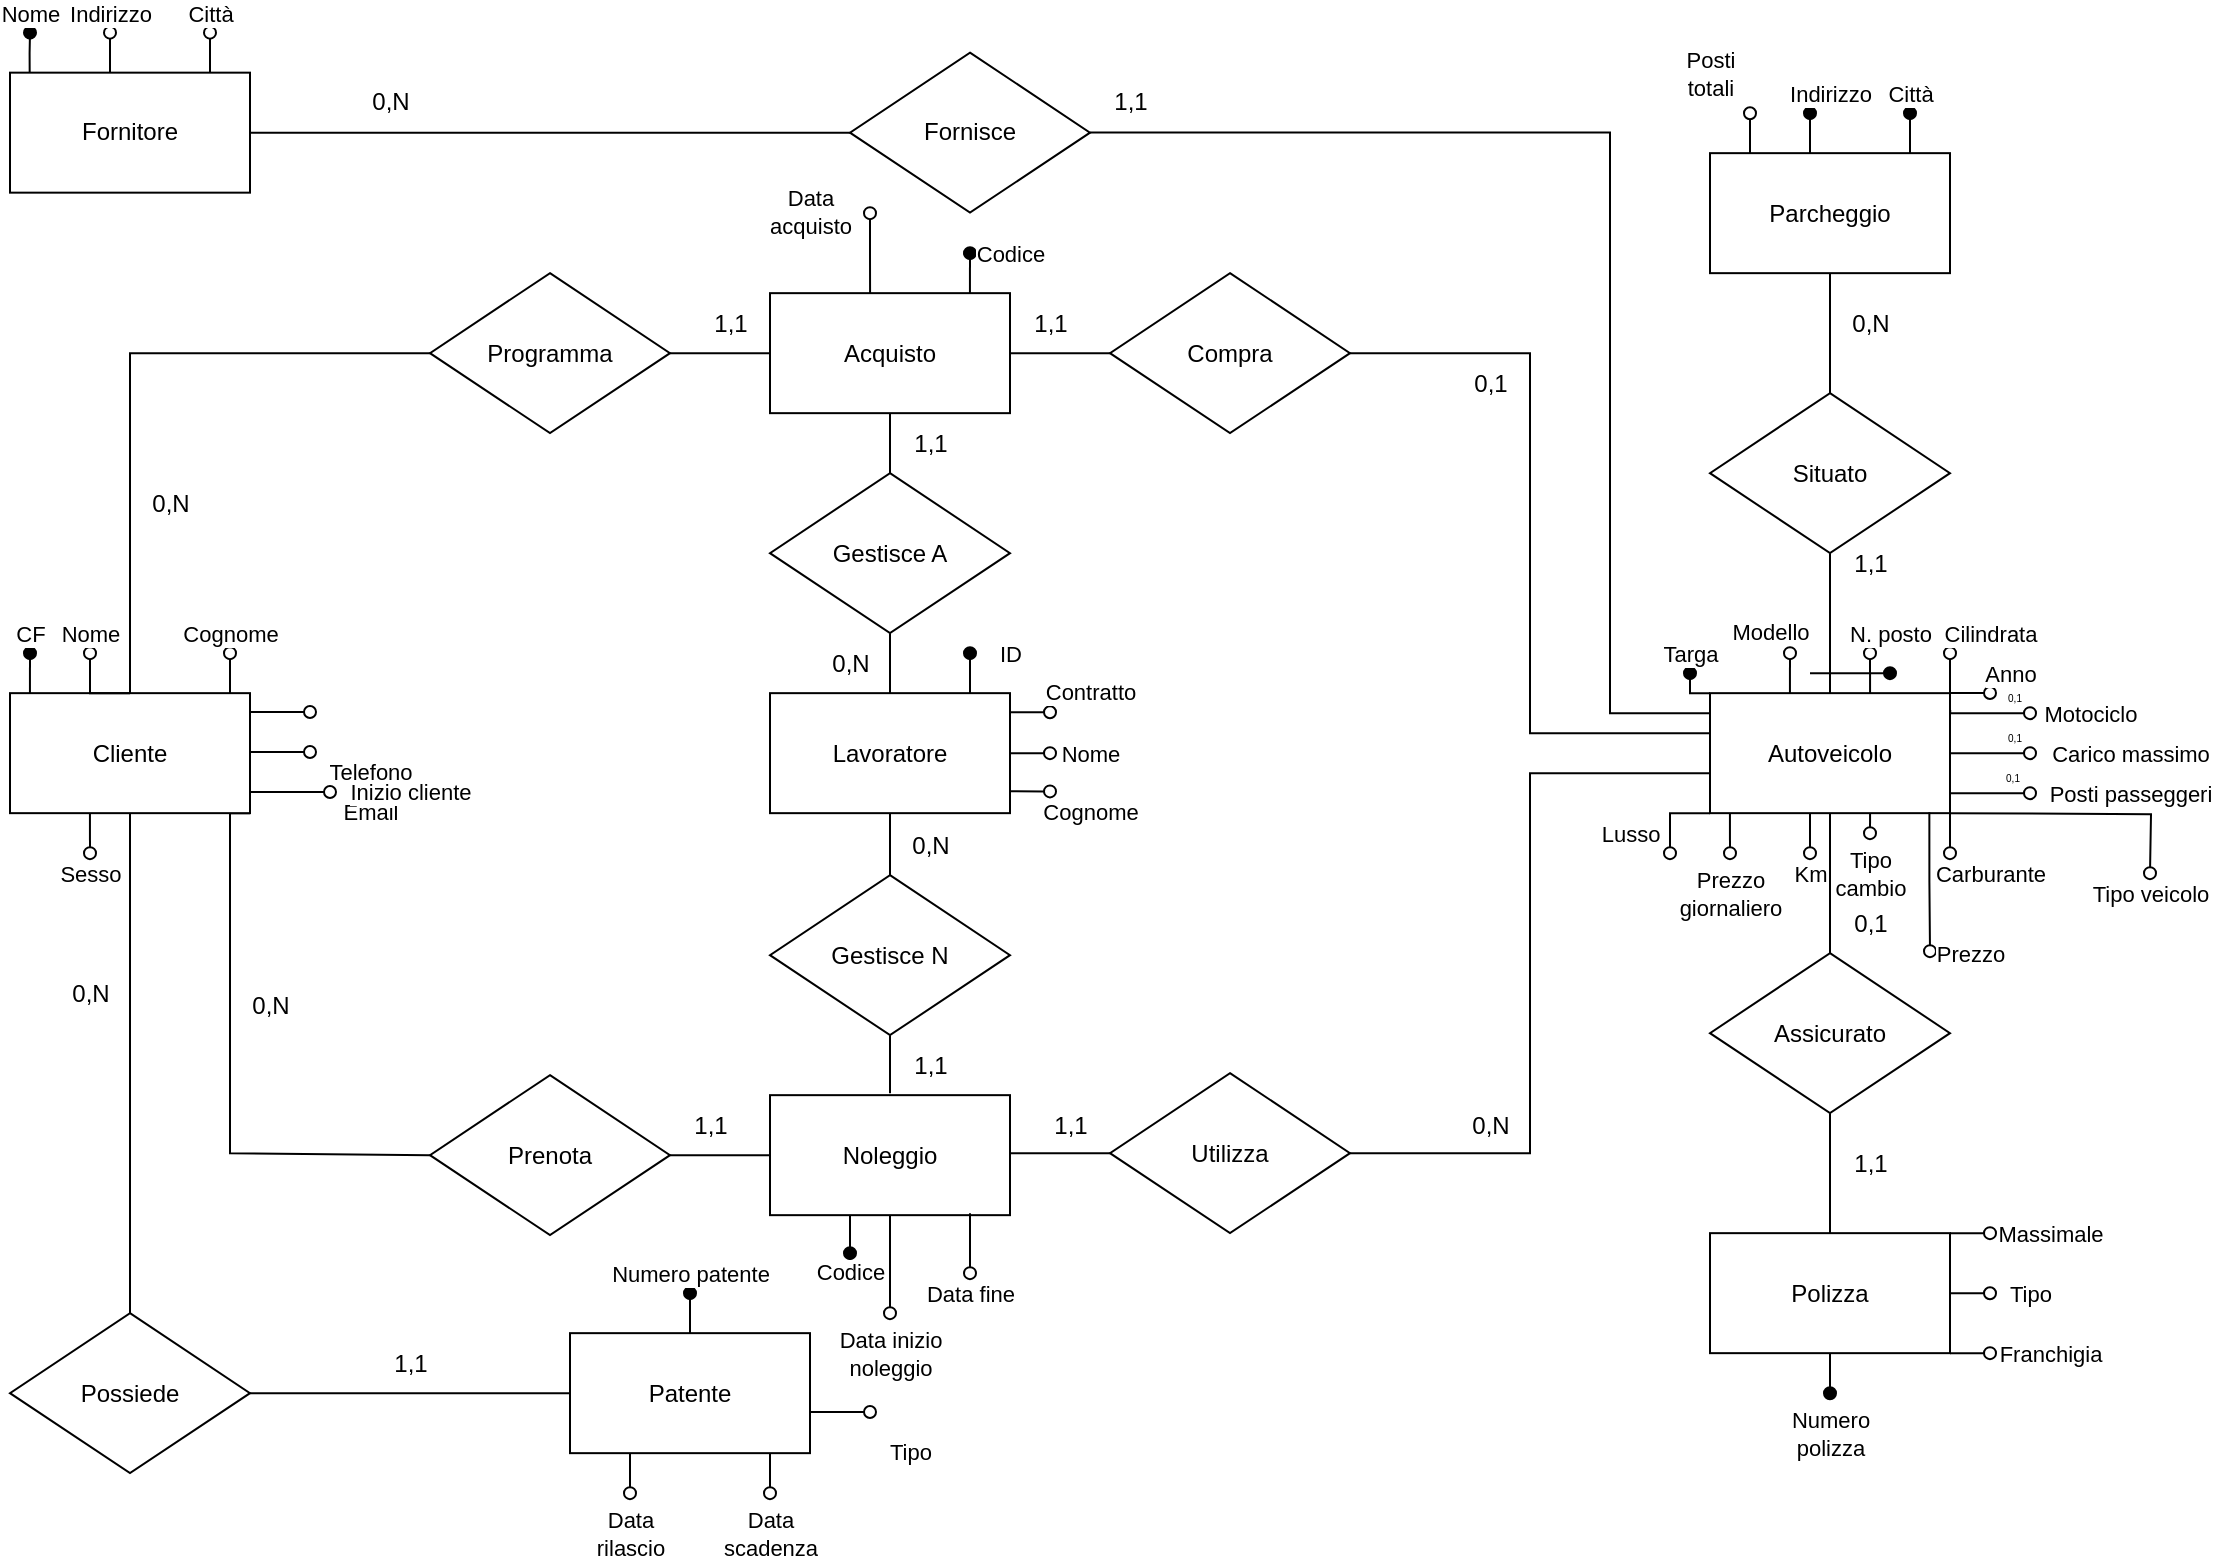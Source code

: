 <mxfile version="21.2.8" type="device">
  <diagram name="Page-1" id="0QKLpB0sGq2ERXiElDXG">
    <mxGraphModel dx="1026" dy="663" grid="1" gridSize="10" guides="1" tooltips="1" connect="1" arrows="1" fold="1" page="1" pageScale="1" pageWidth="1169" pageHeight="827" math="0" shadow="0">
      <root>
        <mxCell id="0" />
        <mxCell id="1" parent="0" />
        <mxCell id="74rmJyMrIlyNJt9u1aJS-18" value="" style="edgeStyle=orthogonalEdgeStyle;rounded=0;orthogonalLoop=1;jettySize=auto;html=1;endArrow=none;endFill=0;" parent="1" source="74rmJyMrIlyNJt9u1aJS-2" target="74rmJyMrIlyNJt9u1aJS-17" edge="1">
          <mxGeometry relative="1" as="geometry" />
        </mxCell>
        <mxCell id="74rmJyMrIlyNJt9u1aJS-54" style="edgeStyle=orthogonalEdgeStyle;rounded=0;orthogonalLoop=1;jettySize=auto;html=1;endArrow=none;endFill=0;" parent="1" source="74rmJyMrIlyNJt9u1aJS-2" target="74rmJyMrIlyNJt9u1aJS-14" edge="1">
          <mxGeometry relative="1" as="geometry" />
        </mxCell>
        <mxCell id="74rmJyMrIlyNJt9u1aJS-2" value="Autoveicolo" style="rounded=0;whiteSpace=wrap;html=1;" parent="1" vertex="1">
          <mxGeometry x="890" y="370.58" width="120" height="60" as="geometry" />
        </mxCell>
        <mxCell id="74rmJyMrIlyNJt9u1aJS-43" style="edgeStyle=orthogonalEdgeStyle;rounded=0;orthogonalLoop=1;jettySize=auto;html=1;entryX=1;entryY=0.5;entryDx=0;entryDy=0;endArrow=none;endFill=0;" parent="1" source="74rmJyMrIlyNJt9u1aJS-3" target="74rmJyMrIlyNJt9u1aJS-7" edge="1">
          <mxGeometry relative="1" as="geometry" />
        </mxCell>
        <mxCell id="WyhfaGDrwoHwRecMC-SQ-1" value="Tipo" style="edgeStyle=orthogonalEdgeStyle;rounded=0;orthogonalLoop=1;jettySize=auto;html=1;endArrow=oval;endFill=0;" parent="1" source="74rmJyMrIlyNJt9u1aJS-3" edge="1">
          <mxGeometry x="0.997" y="-20" relative="1" as="geometry">
            <mxPoint x="470" y="730" as="targetPoint" />
            <Array as="points">
              <mxPoint x="470" y="730" />
            </Array>
            <mxPoint x="20" y="20" as="offset" />
          </mxGeometry>
        </mxCell>
        <mxCell id="74rmJyMrIlyNJt9u1aJS-3" value="Patente" style="rounded=0;whiteSpace=wrap;html=1;" parent="1" vertex="1">
          <mxGeometry x="320" y="690.58" width="120" height="60" as="geometry" />
        </mxCell>
        <mxCell id="74rmJyMrIlyNJt9u1aJS-5" style="edgeStyle=orthogonalEdgeStyle;rounded=0;orthogonalLoop=1;jettySize=auto;html=1;endArrow=none;endFill=0;entryX=1;entryY=1;entryDx=0;entryDy=0;exitX=0;exitY=0.5;exitDx=0;exitDy=0;" parent="1" source="74rmJyMrIlyNJt9u1aJS-4" target="74rmJyMrIlyNJt9u1aJS-45" edge="1">
          <mxGeometry relative="1" as="geometry">
            <mxPoint x="160" y="520.58" as="targetPoint" />
            <Array as="points">
              <mxPoint x="150" y="600.58" />
              <mxPoint x="150" y="430.58" />
            </Array>
          </mxGeometry>
        </mxCell>
        <mxCell id="K2zaglK1aNd21ClshaQm-2" style="edgeStyle=orthogonalEdgeStyle;rounded=0;orthogonalLoop=1;jettySize=auto;html=1;entryX=0;entryY=0.5;entryDx=0;entryDy=0;endArrow=none;endFill=0;" parent="1" source="74rmJyMrIlyNJt9u1aJS-4" target="K2zaglK1aNd21ClshaQm-1" edge="1">
          <mxGeometry relative="1" as="geometry" />
        </mxCell>
        <mxCell id="74rmJyMrIlyNJt9u1aJS-4" value="Prenota" style="rhombus;whiteSpace=wrap;html=1;" parent="1" vertex="1">
          <mxGeometry x="250" y="561.58" width="120" height="80" as="geometry" />
        </mxCell>
        <mxCell id="74rmJyMrIlyNJt9u1aJS-39" style="edgeStyle=orthogonalEdgeStyle;rounded=0;orthogonalLoop=1;jettySize=auto;html=1;entryX=0.5;entryY=1;entryDx=0;entryDy=0;endArrow=none;endFill=0;" parent="1" source="74rmJyMrIlyNJt9u1aJS-7" target="74rmJyMrIlyNJt9u1aJS-45" edge="1">
          <mxGeometry relative="1" as="geometry">
            <mxPoint x="100" y="550.58" as="targetPoint" />
          </mxGeometry>
        </mxCell>
        <mxCell id="74rmJyMrIlyNJt9u1aJS-7" value="Possiede" style="rhombus;whiteSpace=wrap;html=1;" parent="1" vertex="1">
          <mxGeometry x="40" y="680.58" width="120" height="80" as="geometry" />
        </mxCell>
        <mxCell id="74rmJyMrIlyNJt9u1aJS-52" style="edgeStyle=orthogonalEdgeStyle;rounded=0;orthogonalLoop=1;jettySize=auto;html=1;entryX=0.5;entryY=1;entryDx=0;entryDy=0;endArrow=none;endFill=0;" parent="1" source="74rmJyMrIlyNJt9u1aJS-11" target="74rmJyMrIlyNJt9u1aJS-50" edge="1">
          <mxGeometry relative="1" as="geometry">
            <Array as="points">
              <mxPoint x="480" y="340.58" />
            </Array>
          </mxGeometry>
        </mxCell>
        <mxCell id="K2zaglK1aNd21ClshaQm-5" style="edgeStyle=orthogonalEdgeStyle;rounded=0;orthogonalLoop=1;jettySize=auto;html=1;endArrow=none;endFill=0;" parent="1" source="74rmJyMrIlyNJt9u1aJS-11" target="K2zaglK1aNd21ClshaQm-3" edge="1">
          <mxGeometry relative="1" as="geometry" />
        </mxCell>
        <mxCell id="74rmJyMrIlyNJt9u1aJS-11" value="Lavoratore" style="rounded=0;whiteSpace=wrap;html=1;" parent="1" vertex="1">
          <mxGeometry x="420" y="370.58" width="120" height="60" as="geometry" />
        </mxCell>
        <mxCell id="74rmJyMrIlyNJt9u1aJS-13" value="Parcheggio" style="rounded=0;whiteSpace=wrap;html=1;" parent="1" vertex="1">
          <mxGeometry x="890" y="100.58" width="120" height="60" as="geometry" />
        </mxCell>
        <mxCell id="74rmJyMrIlyNJt9u1aJS-16" style="edgeStyle=orthogonalEdgeStyle;rounded=0;orthogonalLoop=1;jettySize=auto;html=1;entryX=0.5;entryY=1;entryDx=0;entryDy=0;endArrow=none;endFill=0;" parent="1" source="74rmJyMrIlyNJt9u1aJS-14" target="74rmJyMrIlyNJt9u1aJS-13" edge="1">
          <mxGeometry relative="1" as="geometry" />
        </mxCell>
        <mxCell id="74rmJyMrIlyNJt9u1aJS-14" value="Situato" style="rhombus;whiteSpace=wrap;html=1;" parent="1" vertex="1">
          <mxGeometry x="890" y="220.58" width="120" height="80" as="geometry" />
        </mxCell>
        <mxCell id="74rmJyMrIlyNJt9u1aJS-20" value="" style="edgeStyle=orthogonalEdgeStyle;rounded=0;orthogonalLoop=1;jettySize=auto;html=1;endArrow=none;endFill=0;" parent="1" source="74rmJyMrIlyNJt9u1aJS-17" target="74rmJyMrIlyNJt9u1aJS-19" edge="1">
          <mxGeometry relative="1" as="geometry" />
        </mxCell>
        <mxCell id="74rmJyMrIlyNJt9u1aJS-17" value="Assicurato" style="rhombus;whiteSpace=wrap;html=1;rounded=0;" parent="1" vertex="1">
          <mxGeometry x="890" y="500.58" width="120" height="80" as="geometry" />
        </mxCell>
        <mxCell id="BbuFmXLIKHxeUKriGhhk-25" value="Numero&lt;br&gt;polizza" style="edgeStyle=orthogonalEdgeStyle;rounded=0;orthogonalLoop=1;jettySize=auto;html=1;endArrow=oval;endFill=1;" parent="1" source="74rmJyMrIlyNJt9u1aJS-19" edge="1">
          <mxGeometry x="0.905" y="-20" relative="1" as="geometry">
            <mxPoint x="950" y="720.58" as="targetPoint" />
            <mxPoint as="offset" />
          </mxGeometry>
        </mxCell>
        <mxCell id="BbuFmXLIKHxeUKriGhhk-26" value="Tipo" style="edgeStyle=orthogonalEdgeStyle;rounded=0;orthogonalLoop=1;jettySize=auto;html=1;endArrow=oval;endFill=0;" parent="1" source="74rmJyMrIlyNJt9u1aJS-19" edge="1">
          <mxGeometry x="1" y="-20" relative="1" as="geometry">
            <mxPoint x="1030" y="670.58" as="targetPoint" />
            <mxPoint as="offset" />
          </mxGeometry>
        </mxCell>
        <mxCell id="74rmJyMrIlyNJt9u1aJS-19" value="Polizza" style="whiteSpace=wrap;html=1;rounded=0;" parent="1" vertex="1">
          <mxGeometry x="890" y="640.58" width="120" height="60" as="geometry" />
        </mxCell>
        <mxCell id="K2zaglK1aNd21ClshaQm-21" style="edgeStyle=orthogonalEdgeStyle;rounded=0;orthogonalLoop=1;jettySize=auto;html=1;entryX=0;entryY=0.5;entryDx=0;entryDy=0;endArrow=none;endFill=0;" parent="1" source="74rmJyMrIlyNJt9u1aJS-45" target="K2zaglK1aNd21ClshaQm-19" edge="1">
          <mxGeometry relative="1" as="geometry">
            <Array as="points">
              <mxPoint x="100" y="200.58" />
            </Array>
          </mxGeometry>
        </mxCell>
        <mxCell id="74rmJyMrIlyNJt9u1aJS-45" value="Cliente" style="rounded=0;whiteSpace=wrap;html=1;" parent="1" vertex="1">
          <mxGeometry x="40" y="370.58" width="120" height="60" as="geometry" />
        </mxCell>
        <mxCell id="K2zaglK1aNd21ClshaQm-17" style="edgeStyle=orthogonalEdgeStyle;rounded=0;orthogonalLoop=1;jettySize=auto;html=1;entryX=0.5;entryY=1;entryDx=0;entryDy=0;endArrow=none;endFill=0;" parent="1" source="74rmJyMrIlyNJt9u1aJS-50" target="K2zaglK1aNd21ClshaQm-16" edge="1">
          <mxGeometry relative="1" as="geometry">
            <Array as="points">
              <mxPoint x="480" y="240.58" />
              <mxPoint x="480" y="240.58" />
            </Array>
          </mxGeometry>
        </mxCell>
        <mxCell id="74rmJyMrIlyNJt9u1aJS-50" value="Gestisce A" style="rhombus;whiteSpace=wrap;html=1;" parent="1" vertex="1">
          <mxGeometry x="420" y="260.58" width="120" height="80" as="geometry" />
        </mxCell>
        <mxCell id="BbuFmXLIKHxeUKriGhhk-3" style="edgeStyle=orthogonalEdgeStyle;rounded=0;orthogonalLoop=1;jettySize=auto;html=1;entryX=0;entryY=0.5;entryDx=0;entryDy=0;endArrow=none;endFill=0;" parent="1" source="BbuFmXLIKHxeUKriGhhk-1" target="BbuFmXLIKHxeUKriGhhk-2" edge="1">
          <mxGeometry relative="1" as="geometry" />
        </mxCell>
        <mxCell id="BbuFmXLIKHxeUKriGhhk-6" value="Nome" style="edgeStyle=orthogonalEdgeStyle;rounded=0;orthogonalLoop=1;jettySize=auto;html=1;endArrow=oval;endFill=1;exitX=0.082;exitY=0.002;exitDx=0;exitDy=0;exitPerimeter=0;" parent="1" source="BbuFmXLIKHxeUKriGhhk-1" edge="1">
          <mxGeometry x="1" y="-10" relative="1" as="geometry">
            <mxPoint x="50" y="40.33" as="targetPoint" />
            <mxPoint x="50" y="58.33" as="sourcePoint" />
            <Array as="points">
              <mxPoint x="50" y="50.33" />
              <mxPoint x="50" y="50.33" />
            </Array>
            <mxPoint x="-10" y="-10" as="offset" />
          </mxGeometry>
        </mxCell>
        <mxCell id="BbuFmXLIKHxeUKriGhhk-1" value="Fornitore" style="rounded=0;whiteSpace=wrap;html=1;" parent="1" vertex="1">
          <mxGeometry x="40" y="60.33" width="120" height="60" as="geometry" />
        </mxCell>
        <mxCell id="BbuFmXLIKHxeUKriGhhk-4" style="edgeStyle=orthogonalEdgeStyle;rounded=0;orthogonalLoop=1;jettySize=auto;html=1;entryX=0;entryY=0;entryDx=0;entryDy=0;endArrow=none;endFill=0;" parent="1" source="BbuFmXLIKHxeUKriGhhk-2" target="74rmJyMrIlyNJt9u1aJS-2" edge="1">
          <mxGeometry relative="1" as="geometry">
            <Array as="points">
              <mxPoint x="840" y="90.58" />
              <mxPoint x="840" y="380.58" />
              <mxPoint x="890" y="380.58" />
            </Array>
          </mxGeometry>
        </mxCell>
        <mxCell id="BbuFmXLIKHxeUKriGhhk-2" value="Fornisce" style="rhombus;whiteSpace=wrap;html=1;" parent="1" vertex="1">
          <mxGeometry x="460" y="50.33" width="120" height="80" as="geometry" />
        </mxCell>
        <mxCell id="BbuFmXLIKHxeUKriGhhk-7" style="edgeStyle=orthogonalEdgeStyle;rounded=0;orthogonalLoop=1;jettySize=auto;html=1;endArrow=oval;endFill=0;" parent="1" edge="1">
          <mxGeometry relative="1" as="geometry">
            <mxPoint x="90" y="40.33" as="targetPoint" />
            <mxPoint x="90" y="60.33" as="sourcePoint" />
          </mxGeometry>
        </mxCell>
        <mxCell id="BbuFmXLIKHxeUKriGhhk-10" value="Indirizzo" style="edgeLabel;html=1;align=center;verticalAlign=middle;resizable=0;points=[];" parent="BbuFmXLIKHxeUKriGhhk-7" vertex="1" connectable="0">
          <mxGeometry x="-0.122" relative="1" as="geometry">
            <mxPoint y="-21" as="offset" />
          </mxGeometry>
        </mxCell>
        <mxCell id="BbuFmXLIKHxeUKriGhhk-8" style="edgeStyle=orthogonalEdgeStyle;rounded=0;orthogonalLoop=1;jettySize=auto;html=1;endArrow=oval;endFill=0;" parent="1" edge="1">
          <mxGeometry relative="1" as="geometry">
            <mxPoint x="140" y="40.33" as="targetPoint" />
            <mxPoint x="140" y="60.33" as="sourcePoint" />
          </mxGeometry>
        </mxCell>
        <mxCell id="BbuFmXLIKHxeUKriGhhk-9" value="Città" style="edgeLabel;html=1;align=center;verticalAlign=middle;resizable=0;points=[];" parent="BbuFmXLIKHxeUKriGhhk-8" vertex="1" connectable="0">
          <mxGeometry x="-0.078" relative="1" as="geometry">
            <mxPoint y="-21" as="offset" />
          </mxGeometry>
        </mxCell>
        <mxCell id="BbuFmXLIKHxeUKriGhhk-14" value="Posti&lt;br&gt;totali" style="edgeStyle=orthogonalEdgeStyle;rounded=0;orthogonalLoop=1;jettySize=auto;html=1;endArrow=oval;endFill=0;exitX=0;exitY=0;exitDx=0;exitDy=0;jumpSize=6;" parent="1" edge="1">
          <mxGeometry x="1" y="20" relative="1" as="geometry">
            <mxPoint x="910" y="80.58" as="targetPoint" />
            <mxPoint x="910" y="100.58" as="sourcePoint" />
            <mxPoint y="-20" as="offset" />
            <Array as="points">
              <mxPoint x="910" y="80.58" />
              <mxPoint x="910" y="80.58" />
            </Array>
          </mxGeometry>
        </mxCell>
        <mxCell id="BbuFmXLIKHxeUKriGhhk-15" style="edgeStyle=orthogonalEdgeStyle;rounded=0;orthogonalLoop=1;jettySize=auto;html=1;endArrow=oval;endFill=1;" parent="1" edge="1">
          <mxGeometry relative="1" as="geometry">
            <mxPoint x="940" y="80.58" as="targetPoint" />
            <mxPoint x="940" y="100.58" as="sourcePoint" />
          </mxGeometry>
        </mxCell>
        <mxCell id="BbuFmXLIKHxeUKriGhhk-16" value="Indirizzo" style="edgeLabel;html=1;align=center;verticalAlign=middle;resizable=0;points=[];" parent="BbuFmXLIKHxeUKriGhhk-15" vertex="1" connectable="0">
          <mxGeometry x="-0.122" relative="1" as="geometry">
            <mxPoint x="10" y="-21" as="offset" />
          </mxGeometry>
        </mxCell>
        <mxCell id="BbuFmXLIKHxeUKriGhhk-17" style="edgeStyle=orthogonalEdgeStyle;rounded=0;orthogonalLoop=1;jettySize=auto;html=1;endArrow=oval;endFill=1;" parent="1" edge="1">
          <mxGeometry relative="1" as="geometry">
            <mxPoint x="990" y="80.58" as="targetPoint" />
            <mxPoint x="990" y="100.58" as="sourcePoint" />
          </mxGeometry>
        </mxCell>
        <mxCell id="BbuFmXLIKHxeUKriGhhk-18" value="Città" style="edgeLabel;html=1;align=center;verticalAlign=middle;resizable=0;points=[];" parent="BbuFmXLIKHxeUKriGhhk-17" vertex="1" connectable="0">
          <mxGeometry x="-0.078" relative="1" as="geometry">
            <mxPoint y="-21" as="offset" />
          </mxGeometry>
        </mxCell>
        <mxCell id="BbuFmXLIKHxeUKriGhhk-28" value="Franchigia" style="edgeStyle=orthogonalEdgeStyle;rounded=0;orthogonalLoop=1;jettySize=auto;html=1;endArrow=oval;endFill=0;exitX=1;exitY=1;exitDx=0;exitDy=0;" parent="1" source="74rmJyMrIlyNJt9u1aJS-19" edge="1">
          <mxGeometry x="1" y="30" relative="1" as="geometry">
            <mxPoint x="1030" y="700.58" as="targetPoint" />
            <mxPoint x="1020" y="700.58" as="sourcePoint" />
            <mxPoint x="30" y="30" as="offset" />
          </mxGeometry>
        </mxCell>
        <mxCell id="BbuFmXLIKHxeUKriGhhk-29" value="Massimale" style="edgeStyle=orthogonalEdgeStyle;rounded=0;orthogonalLoop=1;jettySize=auto;html=1;endArrow=oval;endFill=0;" parent="1" edge="1">
          <mxGeometry x="1" y="-30" relative="1" as="geometry">
            <mxPoint x="1030" y="640.58" as="targetPoint" />
            <mxPoint x="1020" y="640.58" as="sourcePoint" />
            <mxPoint x="30" y="-30" as="offset" />
            <Array as="points">
              <mxPoint x="1010" y="640.58" />
              <mxPoint x="1010" y="640.58" />
            </Array>
          </mxGeometry>
        </mxCell>
        <mxCell id="BbuFmXLIKHxeUKriGhhk-31" value="Nome" style="edgeStyle=orthogonalEdgeStyle;rounded=0;orthogonalLoop=1;jettySize=auto;html=1;endArrow=oval;endFill=0;exitX=1;exitY=0.5;exitDx=0;exitDy=0;" parent="1" source="74rmJyMrIlyNJt9u1aJS-11" edge="1">
          <mxGeometry x="1" y="20" relative="1" as="geometry">
            <mxPoint x="560" y="400.58" as="targetPoint" />
            <mxPoint x="550" y="400.58" as="sourcePoint" />
            <mxPoint x="20" y="20" as="offset" />
          </mxGeometry>
        </mxCell>
        <mxCell id="BbuFmXLIKHxeUKriGhhk-32" value="Cognome" style="edgeStyle=orthogonalEdgeStyle;rounded=0;orthogonalLoop=1;jettySize=auto;html=1;endArrow=oval;endFill=0;exitX=0.997;exitY=0.818;exitDx=0;exitDy=0;exitPerimeter=0;" parent="1" source="74rmJyMrIlyNJt9u1aJS-11" edge="1">
          <mxGeometry x="1" y="22" relative="1" as="geometry">
            <mxPoint x="560" y="420.58" as="targetPoint" />
            <mxPoint x="541" y="420.58" as="sourcePoint" />
            <mxPoint x="-2" y="10" as="offset" />
          </mxGeometry>
        </mxCell>
        <mxCell id="BbuFmXLIKHxeUKriGhhk-33" value="Contratto" style="edgeStyle=orthogonalEdgeStyle;rounded=0;orthogonalLoop=1;jettySize=auto;html=1;endArrow=oval;endFill=0;exitX=1.003;exitY=0.159;exitDx=0;exitDy=0;exitPerimeter=0;" parent="1" source="74rmJyMrIlyNJt9u1aJS-11" edge="1">
          <mxGeometry x="0.95" y="22" relative="1" as="geometry">
            <mxPoint x="560" y="380.58" as="targetPoint" />
            <mxPoint x="550" y="380.58" as="sourcePoint" />
            <mxPoint x="-2" y="-10" as="offset" />
          </mxGeometry>
        </mxCell>
        <mxCell id="BbuFmXLIKHxeUKriGhhk-34" value="ID" style="edgeStyle=orthogonalEdgeStyle;rounded=0;orthogonalLoop=1;jettySize=auto;html=1;endArrow=oval;endFill=1;" parent="1" edge="1">
          <mxGeometry x="1" y="-20" relative="1" as="geometry">
            <mxPoint x="520" y="350.58" as="targetPoint" />
            <mxPoint x="520" y="370.58" as="sourcePoint" />
            <mxPoint as="offset" />
          </mxGeometry>
        </mxCell>
        <mxCell id="BbuFmXLIKHxeUKriGhhk-35" value="Targa" style="edgeStyle=orthogonalEdgeStyle;rounded=0;orthogonalLoop=1;jettySize=auto;html=1;endArrow=oval;endFill=1;" parent="1" edge="1">
          <mxGeometry x="1" y="10" relative="1" as="geometry">
            <mxPoint x="880" y="360.58" as="targetPoint" />
            <mxPoint x="890" y="370.58" as="sourcePoint" />
            <mxPoint x="10" y="-10" as="offset" />
          </mxGeometry>
        </mxCell>
        <mxCell id="BbuFmXLIKHxeUKriGhhk-37" value="Modello" style="edgeStyle=orthogonalEdgeStyle;rounded=0;orthogonalLoop=1;jettySize=auto;html=1;endArrow=oval;endFill=0;exitX=0.333;exitY=0;exitDx=0;exitDy=0;exitPerimeter=0;" parent="1" source="74rmJyMrIlyNJt9u1aJS-2" edge="1">
          <mxGeometry x="1" y="15" relative="1" as="geometry">
            <mxPoint x="930" y="350.58" as="targetPoint" />
            <mxPoint x="940" y="360.58" as="sourcePoint" />
            <mxPoint x="5" y="-11" as="offset" />
          </mxGeometry>
        </mxCell>
        <mxCell id="BbuFmXLIKHxeUKriGhhk-38" value="Lusso" style="edgeStyle=orthogonalEdgeStyle;rounded=0;orthogonalLoop=1;jettySize=auto;html=1;endArrow=oval;endFill=0;exitX=0;exitY=1;exitDx=0;exitDy=0;" parent="1" source="74rmJyMrIlyNJt9u1aJS-2" edge="1">
          <mxGeometry x="0.5" y="-20" relative="1" as="geometry">
            <mxPoint x="870" y="450.58" as="targetPoint" />
            <mxPoint x="960" y="370.58" as="sourcePoint" />
            <mxPoint as="offset" />
          </mxGeometry>
        </mxCell>
        <mxCell id="BbuFmXLIKHxeUKriGhhk-40" value="Carburante" style="edgeStyle=orthogonalEdgeStyle;rounded=0;orthogonalLoop=1;jettySize=auto;html=1;endArrow=oval;endFill=0;exitX=1;exitY=0;exitDx=0;exitDy=0;" parent="1" source="74rmJyMrIlyNJt9u1aJS-2" edge="1">
          <mxGeometry x="-1" y="-92" relative="1" as="geometry">
            <mxPoint x="1010" y="350.58" as="targetPoint" />
            <mxPoint x="1000" y="350.58" as="sourcePoint" />
            <mxPoint x="-72" y="90" as="offset" />
          </mxGeometry>
        </mxCell>
        <mxCell id="BbuFmXLIKHxeUKriGhhk-41" value="Cilindrata" style="edgeStyle=orthogonalEdgeStyle;rounded=0;orthogonalLoop=1;jettySize=auto;html=1;endArrow=oval;endFill=0;exitX=1;exitY=1;exitDx=0;exitDy=0;" parent="1" source="74rmJyMrIlyNJt9u1aJS-2" edge="1">
          <mxGeometry x="-1" y="92" relative="1" as="geometry">
            <mxPoint x="1010" y="450.58" as="targetPoint" />
            <mxPoint x="1000" y="450.58" as="sourcePoint" />
            <mxPoint x="-72" y="-90" as="offset" />
          </mxGeometry>
        </mxCell>
        <mxCell id="BbuFmXLIKHxeUKriGhhk-42" value="Tipo&lt;br&gt;cambio" style="edgeStyle=orthogonalEdgeStyle;rounded=0;orthogonalLoop=1;jettySize=auto;html=1;endArrow=oval;endFill=0;exitX=0.667;exitY=1;exitDx=0;exitDy=0;exitPerimeter=0;" parent="1" source="74rmJyMrIlyNJt9u1aJS-2" edge="1">
          <mxGeometry x="1" y="20" relative="1" as="geometry">
            <mxPoint x="970" y="440.58" as="targetPoint" />
            <mxPoint x="970" y="440.58" as="sourcePoint" />
            <mxPoint x="-20" y="20" as="offset" />
          </mxGeometry>
        </mxCell>
        <mxCell id="BbuFmXLIKHxeUKriGhhk-43" value="Km" style="edgeStyle=orthogonalEdgeStyle;rounded=0;orthogonalLoop=1;jettySize=auto;html=1;endArrow=oval;endFill=0;" parent="1" edge="1">
          <mxGeometry x="1" y="10" relative="1" as="geometry">
            <mxPoint x="940" y="450.58" as="targetPoint" />
            <mxPoint x="940" y="430.58" as="sourcePoint" />
            <mxPoint x="-10" y="10" as="offset" />
          </mxGeometry>
        </mxCell>
        <mxCell id="BbuFmXLIKHxeUKriGhhk-44" value="Prezzo&lt;br&gt;giornaliero" style="edgeStyle=orthogonalEdgeStyle;rounded=0;orthogonalLoop=1;jettySize=auto;html=1;endArrow=oval;endFill=0;exitX=0.083;exitY=1;exitDx=0;exitDy=0;exitPerimeter=0;" parent="1" source="74rmJyMrIlyNJt9u1aJS-2" edge="1">
          <mxGeometry x="1" y="-20" relative="1" as="geometry">
            <mxPoint x="900" y="450.58" as="targetPoint" />
            <mxPoint x="900" y="450.58" as="sourcePoint" />
            <mxPoint x="20" y="20" as="offset" />
          </mxGeometry>
        </mxCell>
        <mxCell id="BbuFmXLIKHxeUKriGhhk-45" value="N. posto" style="edgeStyle=orthogonalEdgeStyle;rounded=0;orthogonalLoop=1;jettySize=auto;html=1;endArrow=oval;endFill=0;exitX=0.667;exitY=0;exitDx=0;exitDy=0;exitPerimeter=0;" parent="1" source="74rmJyMrIlyNJt9u1aJS-2" edge="1">
          <mxGeometry x="1" y="-14" relative="1" as="geometry">
            <mxPoint x="970" y="350.58" as="targetPoint" />
            <mxPoint x="980" y="360.58" as="sourcePoint" />
            <mxPoint x="-4" y="-10" as="offset" />
          </mxGeometry>
        </mxCell>
        <mxCell id="BbuFmXLIKHxeUKriGhhk-46" value="" style="endArrow=oval;html=1;rounded=0;endFill=1;" parent="1" edge="1">
          <mxGeometry width="50" height="50" relative="1" as="geometry">
            <mxPoint x="940" y="360.58" as="sourcePoint" />
            <mxPoint x="980" y="360.58" as="targetPoint" />
          </mxGeometry>
        </mxCell>
        <mxCell id="BbuFmXLIKHxeUKriGhhk-51" value="Data&lt;br&gt;scadenza" style="edgeStyle=orthogonalEdgeStyle;rounded=0;orthogonalLoop=1;jettySize=auto;html=1;endArrow=oval;endFill=0;" parent="1" edge="1">
          <mxGeometry x="1" y="20" relative="1" as="geometry">
            <mxPoint x="420" y="770.58" as="targetPoint" />
            <mxPoint x="420" y="750.58" as="sourcePoint" />
            <mxPoint x="-20" y="20" as="offset" />
          </mxGeometry>
        </mxCell>
        <mxCell id="BbuFmXLIKHxeUKriGhhk-52" value="Data&lt;br&gt;rilascio" style="edgeStyle=orthogonalEdgeStyle;rounded=0;orthogonalLoop=1;jettySize=auto;html=1;endArrow=oval;endFill=0;exitX=0.25;exitY=1;exitDx=0;exitDy=0;" parent="1" source="74rmJyMrIlyNJt9u1aJS-3" edge="1">
          <mxGeometry x="1" y="20" relative="1" as="geometry">
            <mxPoint x="350" y="770.58" as="targetPoint" />
            <mxPoint x="360" y="780.58" as="sourcePoint" />
            <mxPoint x="-20" y="20" as="offset" />
          </mxGeometry>
        </mxCell>
        <mxCell id="BbuFmXLIKHxeUKriGhhk-53" value="Numero patente" style="edgeStyle=orthogonalEdgeStyle;rounded=0;orthogonalLoop=1;jettySize=auto;html=1;endArrow=oval;endFill=1;exitX=0.5;exitY=0;exitDx=0;exitDy=0;" parent="1" source="74rmJyMrIlyNJt9u1aJS-3" edge="1">
          <mxGeometry x="1" y="10" relative="1" as="geometry">
            <mxPoint x="380" y="670.58" as="targetPoint" />
            <mxPoint x="400" y="680.58" as="sourcePoint" />
            <mxPoint x="10" y="-10" as="offset" />
          </mxGeometry>
        </mxCell>
        <mxCell id="BbuFmXLIKHxeUKriGhhk-54" value="CF" style="edgeStyle=orthogonalEdgeStyle;rounded=0;orthogonalLoop=1;jettySize=auto;html=1;endArrow=oval;endFill=1;exitX=0.083;exitY=0;exitDx=0;exitDy=0;exitPerimeter=0;" parent="1" source="74rmJyMrIlyNJt9u1aJS-45" edge="1">
          <mxGeometry x="1" y="-10" relative="1" as="geometry">
            <mxPoint x="50" y="350.58" as="targetPoint" />
            <mxPoint x="50" y="350.58" as="sourcePoint" />
            <mxPoint x="-10" y="-10" as="offset" />
          </mxGeometry>
        </mxCell>
        <mxCell id="BbuFmXLIKHxeUKriGhhk-55" value="Nome" style="edgeStyle=orthogonalEdgeStyle;rounded=0;orthogonalLoop=1;jettySize=auto;html=1;endArrow=oval;endFill=0;exitX=0.5;exitY=0;exitDx=0;exitDy=0;" parent="1" source="74rmJyMrIlyNJt9u1aJS-45" edge="1">
          <mxGeometry x="1" y="10" relative="1" as="geometry">
            <mxPoint x="80" y="350.58" as="targetPoint" />
            <mxPoint x="80" y="360.58" as="sourcePoint" />
            <mxPoint x="10" y="-10" as="offset" />
          </mxGeometry>
        </mxCell>
        <mxCell id="BbuFmXLIKHxeUKriGhhk-56" value="Cognome" style="edgeStyle=orthogonalEdgeStyle;rounded=0;orthogonalLoop=1;jettySize=auto;html=1;endArrow=oval;endFill=0;" parent="1" edge="1">
          <mxGeometry x="1" y="10" relative="1" as="geometry">
            <mxPoint x="150" y="350.58" as="targetPoint" />
            <mxPoint x="150" y="370.58" as="sourcePoint" />
            <mxPoint x="10" y="-10" as="offset" />
          </mxGeometry>
        </mxCell>
        <mxCell id="BbuFmXLIKHxeUKriGhhk-57" value="Sesso" style="edgeStyle=orthogonalEdgeStyle;rounded=0;orthogonalLoop=1;jettySize=auto;html=1;endArrow=oval;endFill=0;exitX=0.333;exitY=1;exitDx=0;exitDy=0;exitPerimeter=0;" parent="1" source="74rmJyMrIlyNJt9u1aJS-45" edge="1">
          <mxGeometry x="1" y="-10" relative="1" as="geometry">
            <mxPoint x="80" y="450.58" as="targetPoint" />
            <mxPoint x="80" y="440.58" as="sourcePoint" />
            <mxPoint x="10" y="10" as="offset" />
            <Array as="points" />
          </mxGeometry>
        </mxCell>
        <mxCell id="BbuFmXLIKHxeUKriGhhk-58" value="1,1" style="text;html=1;align=center;verticalAlign=middle;resizable=0;points=[];autosize=1;strokeColor=none;fillColor=none;" parent="1" vertex="1">
          <mxGeometry x="220" y="690.58" width="40" height="30" as="geometry" />
        </mxCell>
        <mxCell id="BbuFmXLIKHxeUKriGhhk-59" value="0,N" style="text;html=1;align=center;verticalAlign=middle;resizable=0;points=[];autosize=1;strokeColor=none;fillColor=none;" parent="1" vertex="1">
          <mxGeometry x="60" y="505.58" width="40" height="30" as="geometry" />
        </mxCell>
        <mxCell id="BbuFmXLIKHxeUKriGhhk-60" value="0,N" style="text;html=1;align=center;verticalAlign=middle;resizable=0;points=[];autosize=1;strokeColor=none;fillColor=none;" parent="1" vertex="1">
          <mxGeometry x="150" y="511.58" width="40" height="30" as="geometry" />
        </mxCell>
        <mxCell id="BbuFmXLIKHxeUKriGhhk-63" value="1,1" style="text;html=1;align=center;verticalAlign=middle;resizable=0;points=[];autosize=1;strokeColor=none;fillColor=none;" parent="1" vertex="1">
          <mxGeometry x="950" y="590.58" width="40" height="30" as="geometry" />
        </mxCell>
        <mxCell id="BbuFmXLIKHxeUKriGhhk-64" value="0,1" style="text;html=1;align=center;verticalAlign=middle;resizable=0;points=[];autosize=1;strokeColor=none;fillColor=none;" parent="1" vertex="1">
          <mxGeometry x="950" y="470.58" width="40" height="30" as="geometry" />
        </mxCell>
        <mxCell id="BbuFmXLIKHxeUKriGhhk-65" value="0,N" style="text;html=1;align=center;verticalAlign=middle;resizable=0;points=[];autosize=1;strokeColor=none;fillColor=none;" parent="1" vertex="1">
          <mxGeometry x="950" y="170.58" width="40" height="30" as="geometry" />
        </mxCell>
        <mxCell id="BbuFmXLIKHxeUKriGhhk-66" value="1,1" style="text;html=1;align=center;verticalAlign=middle;resizable=0;points=[];autosize=1;strokeColor=none;fillColor=none;" parent="1" vertex="1">
          <mxGeometry x="950" y="290.58" width="40" height="30" as="geometry" />
        </mxCell>
        <mxCell id="BbuFmXLIKHxeUKriGhhk-67" value="0,N" style="text;html=1;align=center;verticalAlign=middle;resizable=0;points=[];autosize=1;strokeColor=none;fillColor=none;" parent="1" vertex="1">
          <mxGeometry x="210" y="60.33" width="40" height="30" as="geometry" />
        </mxCell>
        <mxCell id="BbuFmXLIKHxeUKriGhhk-68" value="1,1" style="text;html=1;align=center;verticalAlign=middle;resizable=0;points=[];autosize=1;strokeColor=none;fillColor=none;" parent="1" vertex="1">
          <mxGeometry x="580" y="60.33" width="40" height="30" as="geometry" />
        </mxCell>
        <mxCell id="K2zaglK1aNd21ClshaQm-7" style="edgeStyle=orthogonalEdgeStyle;rounded=0;orthogonalLoop=1;jettySize=auto;html=1;endArrow=none;endFill=0;" parent="1" source="K2zaglK1aNd21ClshaQm-1" target="K2zaglK1aNd21ClshaQm-6" edge="1">
          <mxGeometry relative="1" as="geometry">
            <Array as="points">
              <mxPoint x="560" y="600.58" />
              <mxPoint x="560" y="600.58" />
            </Array>
          </mxGeometry>
        </mxCell>
        <mxCell id="K2zaglK1aNd21ClshaQm-37" style="edgeStyle=orthogonalEdgeStyle;rounded=0;orthogonalLoop=1;jettySize=auto;html=1;endArrow=oval;endFill=1;" parent="1" source="K2zaglK1aNd21ClshaQm-1" edge="1">
          <mxGeometry relative="1" as="geometry">
            <mxPoint x="460" y="650.58" as="targetPoint" />
            <Array as="points">
              <mxPoint x="460" y="640.58" />
              <mxPoint x="460" y="640.58" />
            </Array>
          </mxGeometry>
        </mxCell>
        <mxCell id="K2zaglK1aNd21ClshaQm-38" value="Codice" style="edgeLabel;html=1;align=center;verticalAlign=middle;resizable=0;points=[];" parent="K2zaglK1aNd21ClshaQm-37" vertex="1" connectable="0">
          <mxGeometry x="0.338" y="-1" relative="1" as="geometry">
            <mxPoint x="1" y="16" as="offset" />
          </mxGeometry>
        </mxCell>
        <mxCell id="K2zaglK1aNd21ClshaQm-1" value="Noleggio" style="rounded=0;whiteSpace=wrap;html=1;" parent="1" vertex="1">
          <mxGeometry x="420" y="571.58" width="120" height="60" as="geometry" />
        </mxCell>
        <mxCell id="K2zaglK1aNd21ClshaQm-4" style="edgeStyle=orthogonalEdgeStyle;rounded=0;orthogonalLoop=1;jettySize=auto;html=1;endArrow=none;endFill=0;" parent="1" source="K2zaglK1aNd21ClshaQm-3" edge="1">
          <mxGeometry relative="1" as="geometry">
            <mxPoint x="480" y="570.58" as="targetPoint" />
            <mxPoint x="480" y="541.58" as="sourcePoint" />
          </mxGeometry>
        </mxCell>
        <mxCell id="K2zaglK1aNd21ClshaQm-3" value="Gestisce N" style="rhombus;whiteSpace=wrap;html=1;" parent="1" vertex="1">
          <mxGeometry x="420" y="461.58" width="120" height="80" as="geometry" />
        </mxCell>
        <mxCell id="K2zaglK1aNd21ClshaQm-8" style="edgeStyle=orthogonalEdgeStyle;rounded=0;orthogonalLoop=1;jettySize=auto;html=1;entryX=0;entryY=0.5;entryDx=0;entryDy=0;endArrow=none;endFill=0;" parent="1" source="K2zaglK1aNd21ClshaQm-6" target="74rmJyMrIlyNJt9u1aJS-2" edge="1">
          <mxGeometry relative="1" as="geometry">
            <Array as="points">
              <mxPoint x="800" y="600.58" />
              <mxPoint x="800" y="410.58" />
              <mxPoint x="890" y="410.58" />
            </Array>
          </mxGeometry>
        </mxCell>
        <mxCell id="K2zaglK1aNd21ClshaQm-6" value="Utilizza" style="rhombus;whiteSpace=wrap;html=1;" parent="1" vertex="1">
          <mxGeometry x="590" y="560.58" width="120" height="80" as="geometry" />
        </mxCell>
        <mxCell id="K2zaglK1aNd21ClshaQm-9" value="Motociclo" style="edgeStyle=orthogonalEdgeStyle;rounded=0;orthogonalLoop=1;jettySize=auto;html=1;endArrow=oval;endFill=0;exitX=1.001;exitY=0.141;exitDx=0;exitDy=0;exitPerimeter=0;" parent="1" source="74rmJyMrIlyNJt9u1aJS-2" edge="1">
          <mxGeometry x="1" y="30" relative="1" as="geometry">
            <mxPoint x="1050" y="380.58" as="targetPoint" />
            <mxPoint x="1030" y="380.58" as="sourcePoint" />
            <mxPoint x="30" y="30" as="offset" />
            <Array as="points">
              <mxPoint x="1010" y="380.58" />
            </Array>
          </mxGeometry>
        </mxCell>
        <mxCell id="K2zaglK1aNd21ClshaQm-10" value="&lt;font style=&quot;font-size: 5px;&quot;&gt;0,1&lt;/font&gt;" style="edgeLabel;html=1;align=center;verticalAlign=middle;resizable=0;points=[];" parent="K2zaglK1aNd21ClshaQm-9" vertex="1" connectable="0">
          <mxGeometry x="0.59" y="-2" relative="1" as="geometry">
            <mxPoint y="-12" as="offset" />
          </mxGeometry>
        </mxCell>
        <mxCell id="K2zaglK1aNd21ClshaQm-11" value="Carico massimo" style="edgeStyle=orthogonalEdgeStyle;rounded=0;orthogonalLoop=1;jettySize=auto;html=1;endArrow=oval;endFill=0;exitX=1;exitY=0.5;exitDx=0;exitDy=0;" parent="1" source="74rmJyMrIlyNJt9u1aJS-2" edge="1">
          <mxGeometry x="1" y="-50" relative="1" as="geometry">
            <mxPoint x="1050" y="400.58" as="targetPoint" />
            <mxPoint x="1020" y="400.58" as="sourcePoint" />
            <mxPoint x="49" y="-50" as="offset" />
            <Array as="points" />
          </mxGeometry>
        </mxCell>
        <mxCell id="K2zaglK1aNd21ClshaQm-12" value="&lt;font style=&quot;font-size: 5px;&quot;&gt;0,1&lt;/font&gt;" style="edgeLabel;html=1;align=center;verticalAlign=middle;resizable=0;points=[];" parent="K2zaglK1aNd21ClshaQm-11" vertex="1" connectable="0">
          <mxGeometry x="0.59" y="-2" relative="1" as="geometry">
            <mxPoint y="-12" as="offset" />
          </mxGeometry>
        </mxCell>
        <mxCell id="K2zaglK1aNd21ClshaQm-13" value="Posti passeggeri" style="edgeStyle=orthogonalEdgeStyle;rounded=0;orthogonalLoop=1;jettySize=auto;html=1;endArrow=oval;endFill=0;exitX=1;exitY=0.75;exitDx=0;exitDy=0;" parent="1" source="74rmJyMrIlyNJt9u1aJS-2" edge="1">
          <mxGeometry x="1" y="50" relative="1" as="geometry">
            <mxPoint x="1050" y="420.58" as="targetPoint" />
            <mxPoint x="1040" y="420.58" as="sourcePoint" />
            <mxPoint x="50" y="50" as="offset" />
            <Array as="points">
              <mxPoint x="1010" y="420.58" />
            </Array>
          </mxGeometry>
        </mxCell>
        <mxCell id="K2zaglK1aNd21ClshaQm-14" value="&lt;font style=&quot;font-size: 5px;&quot;&gt;0,1&lt;/font&gt;" style="edgeLabel;html=1;align=center;verticalAlign=middle;resizable=0;points=[];" parent="K2zaglK1aNd21ClshaQm-13" vertex="1" connectable="0">
          <mxGeometry x="0.59" y="-2" relative="1" as="geometry">
            <mxPoint y="-12" as="offset" />
          </mxGeometry>
        </mxCell>
        <mxCell id="K2zaglK1aNd21ClshaQm-15" value="Tipo veicolo" style="edgeStyle=orthogonalEdgeStyle;rounded=0;orthogonalLoop=1;jettySize=auto;html=1;endArrow=oval;endFill=0;" parent="1" edge="1">
          <mxGeometry x="1" y="10" relative="1" as="geometry">
            <mxPoint x="1110" y="460.58" as="targetPoint" />
            <mxPoint x="1010" y="430.58" as="sourcePoint" />
            <mxPoint x="-10" y="10" as="offset" />
          </mxGeometry>
        </mxCell>
        <mxCell id="K2zaglK1aNd21ClshaQm-23" style="edgeStyle=orthogonalEdgeStyle;rounded=0;orthogonalLoop=1;jettySize=auto;html=1;entryX=0;entryY=0.5;entryDx=0;entryDy=0;endArrow=none;endFill=0;" parent="1" source="K2zaglK1aNd21ClshaQm-16" target="K2zaglK1aNd21ClshaQm-20" edge="1">
          <mxGeometry relative="1" as="geometry" />
        </mxCell>
        <mxCell id="K2zaglK1aNd21ClshaQm-16" value="Acquisto" style="rounded=0;whiteSpace=wrap;html=1;" parent="1" vertex="1">
          <mxGeometry x="420" y="170.58" width="120" height="60" as="geometry" />
        </mxCell>
        <mxCell id="K2zaglK1aNd21ClshaQm-22" style="edgeStyle=orthogonalEdgeStyle;rounded=0;orthogonalLoop=1;jettySize=auto;html=1;entryX=0;entryY=0.5;entryDx=0;entryDy=0;endArrow=none;endFill=0;" parent="1" source="K2zaglK1aNd21ClshaQm-19" target="K2zaglK1aNd21ClshaQm-16" edge="1">
          <mxGeometry relative="1" as="geometry" />
        </mxCell>
        <mxCell id="K2zaglK1aNd21ClshaQm-19" value="Programma" style="rhombus;whiteSpace=wrap;html=1;" parent="1" vertex="1">
          <mxGeometry x="250" y="160.58" width="120" height="80" as="geometry" />
        </mxCell>
        <mxCell id="K2zaglK1aNd21ClshaQm-25" style="edgeStyle=orthogonalEdgeStyle;rounded=0;orthogonalLoop=1;jettySize=auto;html=1;endArrow=none;endFill=0;" parent="1" source="K2zaglK1aNd21ClshaQm-20" edge="1">
          <mxGeometry relative="1" as="geometry">
            <mxPoint x="890" y="400.58" as="targetPoint" />
            <Array as="points">
              <mxPoint x="800" y="200.58" />
              <mxPoint x="800" y="390.58" />
              <mxPoint x="890" y="390.58" />
            </Array>
          </mxGeometry>
        </mxCell>
        <mxCell id="K2zaglK1aNd21ClshaQm-20" value="Compra" style="rhombus;whiteSpace=wrap;html=1;" parent="1" vertex="1">
          <mxGeometry x="590" y="160.58" width="120" height="80" as="geometry" />
        </mxCell>
        <mxCell id="K2zaglK1aNd21ClshaQm-26" value="1,1" style="text;html=1;align=center;verticalAlign=middle;resizable=0;points=[];autosize=1;strokeColor=none;fillColor=none;" parent="1" vertex="1">
          <mxGeometry x="370" y="571.58" width="40" height="30" as="geometry" />
        </mxCell>
        <mxCell id="K2zaglK1aNd21ClshaQm-27" value="1,1" style="text;html=1;align=center;verticalAlign=middle;resizable=0;points=[];autosize=1;strokeColor=none;fillColor=none;" parent="1" vertex="1">
          <mxGeometry x="480" y="541.58" width="40" height="30" as="geometry" />
        </mxCell>
        <mxCell id="K2zaglK1aNd21ClshaQm-28" value="1,1" style="text;html=1;align=center;verticalAlign=middle;resizable=0;points=[];autosize=1;strokeColor=none;fillColor=none;" parent="1" vertex="1">
          <mxGeometry x="550" y="571.58" width="40" height="30" as="geometry" />
        </mxCell>
        <mxCell id="K2zaglK1aNd21ClshaQm-29" value="1,1" style="text;html=1;align=center;verticalAlign=middle;resizable=0;points=[];autosize=1;strokeColor=none;fillColor=none;" parent="1" vertex="1">
          <mxGeometry x="480" y="230.58" width="40" height="30" as="geometry" />
        </mxCell>
        <mxCell id="K2zaglK1aNd21ClshaQm-30" value="1,1" style="text;html=1;align=center;verticalAlign=middle;resizable=0;points=[];autosize=1;strokeColor=none;fillColor=none;" parent="1" vertex="1">
          <mxGeometry x="540" y="170.58" width="40" height="30" as="geometry" />
        </mxCell>
        <mxCell id="K2zaglK1aNd21ClshaQm-31" value="1,1" style="text;html=1;align=center;verticalAlign=middle;resizable=0;points=[];autosize=1;strokeColor=none;fillColor=none;" parent="1" vertex="1">
          <mxGeometry x="380" y="170.58" width="40" height="30" as="geometry" />
        </mxCell>
        <mxCell id="K2zaglK1aNd21ClshaQm-32" value="0,N" style="text;html=1;align=center;verticalAlign=middle;resizable=0;points=[];autosize=1;strokeColor=none;fillColor=none;" parent="1" vertex="1">
          <mxGeometry x="100" y="260.58" width="40" height="30" as="geometry" />
        </mxCell>
        <mxCell id="K2zaglK1aNd21ClshaQm-33" value="0,N" style="text;html=1;align=center;verticalAlign=middle;resizable=0;points=[];autosize=1;strokeColor=none;fillColor=none;" parent="1" vertex="1">
          <mxGeometry x="480" y="431.58" width="40" height="30" as="geometry" />
        </mxCell>
        <mxCell id="K2zaglK1aNd21ClshaQm-34" value="0,N" style="text;html=1;align=center;verticalAlign=middle;resizable=0;points=[];autosize=1;strokeColor=none;fillColor=none;" parent="1" vertex="1">
          <mxGeometry x="440" y="340.58" width="40" height="30" as="geometry" />
        </mxCell>
        <mxCell id="K2zaglK1aNd21ClshaQm-35" value="0,N" style="text;html=1;align=center;verticalAlign=middle;resizable=0;points=[];autosize=1;strokeColor=none;fillColor=none;" parent="1" vertex="1">
          <mxGeometry x="760" y="571.58" width="40" height="30" as="geometry" />
        </mxCell>
        <mxCell id="K2zaglK1aNd21ClshaQm-36" value="0,1" style="text;html=1;align=center;verticalAlign=middle;resizable=0;points=[];autosize=1;strokeColor=none;fillColor=none;" parent="1" vertex="1">
          <mxGeometry x="760" y="200.58" width="40" height="30" as="geometry" />
        </mxCell>
        <mxCell id="K2zaglK1aNd21ClshaQm-41" value="Data inizio&lt;br&gt;noleggio" style="edgeStyle=orthogonalEdgeStyle;rounded=0;orthogonalLoop=1;jettySize=auto;html=1;endArrow=oval;endFill=0;exitX=0.5;exitY=1;exitDx=0;exitDy=0;" parent="1" source="K2zaglK1aNd21ClshaQm-1" edge="1">
          <mxGeometry x="1" y="20" relative="1" as="geometry">
            <mxPoint x="480" y="680.58" as="targetPoint" />
            <mxPoint x="500" y="660.58" as="sourcePoint" />
            <mxPoint x="-20" y="20" as="offset" />
          </mxGeometry>
        </mxCell>
        <mxCell id="K2zaglK1aNd21ClshaQm-42" value="Data fine" style="edgeStyle=orthogonalEdgeStyle;rounded=0;orthogonalLoop=1;jettySize=auto;html=1;endArrow=oval;endFill=0;" parent="1" edge="1">
          <mxGeometry x="1" y="10" relative="1" as="geometry">
            <mxPoint x="520" y="660.58" as="targetPoint" />
            <mxPoint x="520" y="650.58" as="sourcePoint" />
            <mxPoint x="-10" y="10" as="offset" />
            <Array as="points">
              <mxPoint x="520" y="630.58" />
              <mxPoint x="520" y="630.58" />
            </Array>
          </mxGeometry>
        </mxCell>
        <mxCell id="K2zaglK1aNd21ClshaQm-43" value="Prezzo" style="edgeStyle=orthogonalEdgeStyle;rounded=0;orthogonalLoop=1;jettySize=auto;html=1;endArrow=oval;endFill=0;exitX=0.914;exitY=0.992;exitDx=0;exitDy=0;exitPerimeter=0;" parent="1" source="74rmJyMrIlyNJt9u1aJS-2" edge="1">
          <mxGeometry x="1" y="20" relative="1" as="geometry">
            <mxPoint x="1000" y="499.58" as="targetPoint" />
            <mxPoint x="1000" y="480.58" as="sourcePoint" />
            <mxPoint y="1" as="offset" />
          </mxGeometry>
        </mxCell>
        <mxCell id="K2zaglK1aNd21ClshaQm-44" value="Data&lt;br&gt;acquisto" style="edgeStyle=orthogonalEdgeStyle;rounded=0;orthogonalLoop=1;jettySize=auto;html=1;endArrow=oval;endFill=0;exitX=0.417;exitY=0;exitDx=0;exitDy=0;exitPerimeter=0;" parent="1" source="K2zaglK1aNd21ClshaQm-16" edge="1">
          <mxGeometry x="1" y="30" relative="1" as="geometry">
            <mxPoint x="470" y="130.58" as="targetPoint" />
            <mxPoint x="425" y="130.33" as="sourcePoint" />
            <mxPoint y="-1" as="offset" />
          </mxGeometry>
        </mxCell>
        <mxCell id="K2zaglK1aNd21ClshaQm-45" value="Codice" style="edgeStyle=orthogonalEdgeStyle;rounded=0;orthogonalLoop=1;jettySize=auto;html=1;endArrow=oval;endFill=1;exitX=0.833;exitY=0;exitDx=0;exitDy=0;exitPerimeter=0;" parent="1" source="K2zaglK1aNd21ClshaQm-16" edge="1">
          <mxGeometry x="1" y="-20" relative="1" as="geometry">
            <mxPoint x="520" y="150.58" as="targetPoint" />
            <mxPoint x="510" y="150.58" as="sourcePoint" />
            <mxPoint as="offset" />
          </mxGeometry>
        </mxCell>
        <mxCell id="MJ4-JhdrNk2pCPUVxTQW-2" value="Telefono" style="edgeStyle=orthogonalEdgeStyle;rounded=0;orthogonalLoop=1;jettySize=auto;html=1;endArrow=oval;endFill=0;exitX=1;exitY=0.5;exitDx=0;exitDy=0;" parent="1" source="74rmJyMrIlyNJt9u1aJS-45" edge="1">
          <mxGeometry x="1" y="30" relative="1" as="geometry">
            <mxPoint x="190" y="380" as="targetPoint" />
            <mxPoint x="239.78" y="410" as="sourcePoint" />
            <mxPoint x="30" y="30" as="offset" />
            <Array as="points">
              <mxPoint x="160" y="380" />
              <mxPoint x="190" y="380" />
            </Array>
          </mxGeometry>
        </mxCell>
        <mxCell id="MJ4-JhdrNk2pCPUVxTQW-3" value="Email" style="edgeStyle=orthogonalEdgeStyle;rounded=0;orthogonalLoop=1;jettySize=auto;html=1;endArrow=oval;endFill=0;exitX=1;exitY=0.75;exitDx=0;exitDy=0;" parent="1" source="74rmJyMrIlyNJt9u1aJS-45" edge="1">
          <mxGeometry x="1" y="30" relative="1" as="geometry">
            <mxPoint x="190" y="400" as="targetPoint" />
            <mxPoint x="280" y="410" as="sourcePoint" />
            <mxPoint x="30" y="30" as="offset" />
            <Array as="points">
              <mxPoint x="160" y="400" />
              <mxPoint x="190" y="400" />
            </Array>
          </mxGeometry>
        </mxCell>
        <mxCell id="0UTzsYkVFatQ4-gKUOyQ-1" value="Inizio cliente" style="edgeStyle=orthogonalEdgeStyle;rounded=0;orthogonalLoop=1;jettySize=auto;html=1;endArrow=oval;endFill=0;" parent="1" edge="1">
          <mxGeometry x="1" y="40" relative="1" as="geometry">
            <mxPoint x="200" y="420" as="targetPoint" />
            <mxPoint x="162" y="420.01" as="sourcePoint" />
            <mxPoint x="40" y="40" as="offset" />
            <Array as="points">
              <mxPoint x="160" y="420.01" />
            </Array>
          </mxGeometry>
        </mxCell>
        <mxCell id="wQGq2S-XYRDIk_1PWK2c-1" value="Anno" style="edgeStyle=orthogonalEdgeStyle;rounded=0;orthogonalLoop=1;jettySize=auto;html=1;endArrow=oval;endFill=0;exitX=1;exitY=0.5;exitDx=0;exitDy=0;" parent="1" edge="1">
          <mxGeometry x="1" y="14" relative="1" as="geometry">
            <mxPoint x="1030" y="370.51" as="targetPoint" />
            <mxPoint x="1010" y="370.51" as="sourcePoint" />
            <mxPoint x="10" y="4" as="offset" />
          </mxGeometry>
        </mxCell>
      </root>
    </mxGraphModel>
  </diagram>
</mxfile>

